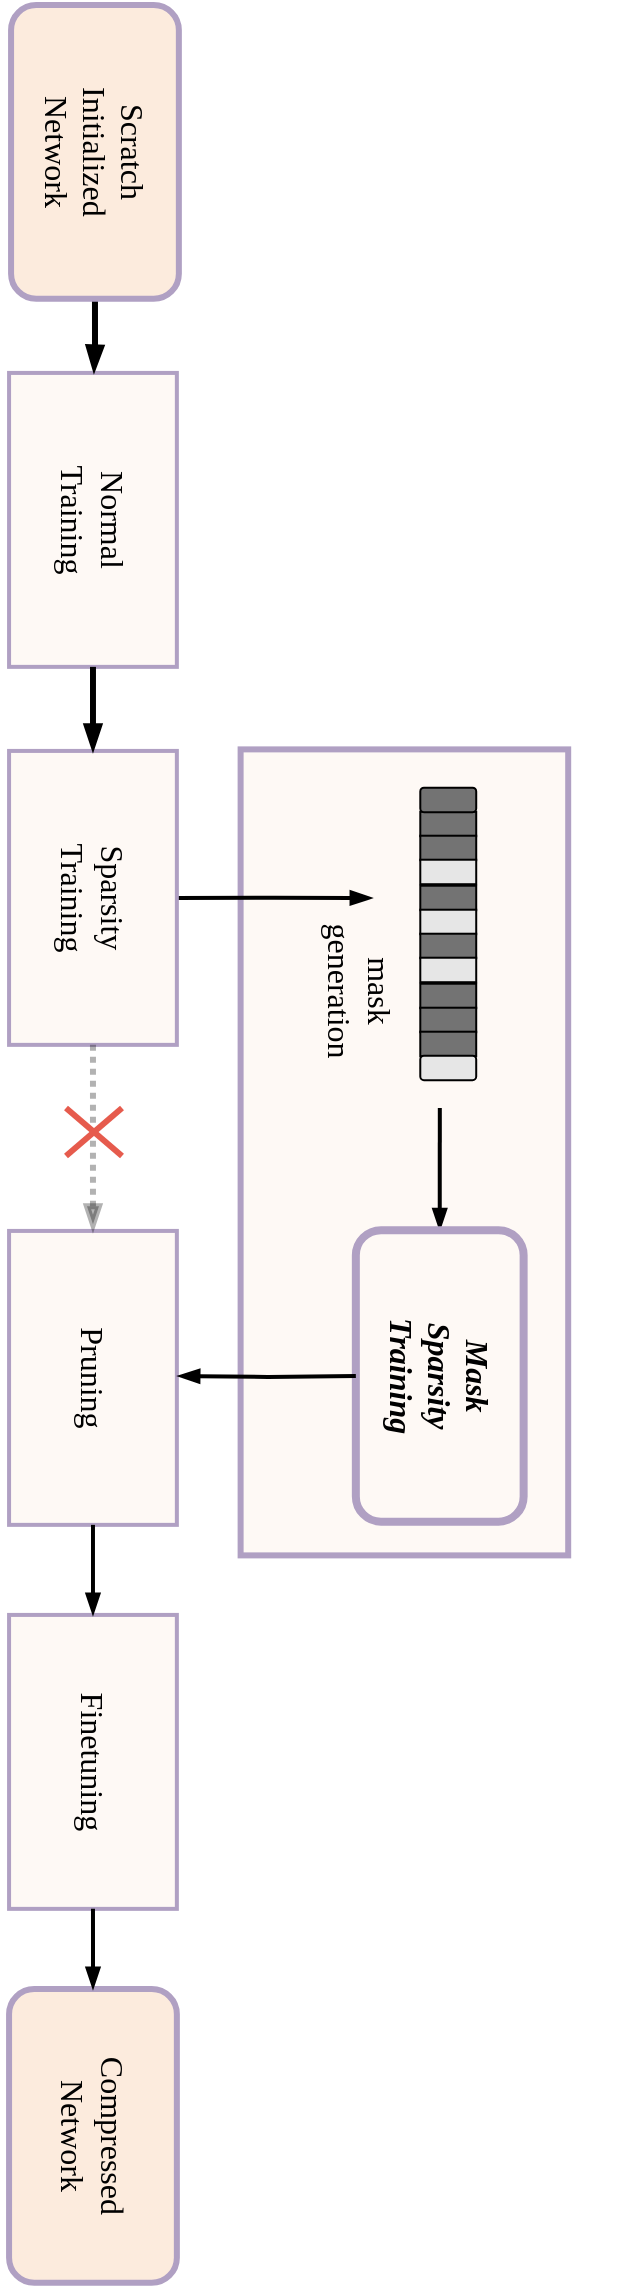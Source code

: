 <mxfile version="15.1.2" type="github">
  <diagram id="virT9COEyi9W4f-WZoW9" name="Page-1">
    <mxGraphModel dx="1502" dy="1716" grid="1" gridSize="10" guides="1" tooltips="1" connect="1" arrows="1" fold="1" page="1" pageScale="1" pageWidth="827" pageHeight="1169" math="0" shadow="0">
      <root>
        <mxCell id="0" />
        <mxCell id="1" parent="0" />
        <mxCell id="7isMHtgnLu8E5VLUzFYS-1" value="" style="group;rotation=90;direction=east;" vertex="1" connectable="0" parent="1">
          <mxGeometry x="-156" y="-743" width="1139" height="316" as="geometry" />
        </mxCell>
        <mxCell id="7isMHtgnLu8E5VLUzFYS-2" value="" style="rounded=0;whiteSpace=wrap;html=1;shadow=0;glass=0;sketch=0;fontFamily=Times New Roman;fontSize=16;strokeWidth=3;direction=east;rotation=90;fillColor=#FEF9F5;strokeColor=#B0A0C3;" vertex="1" parent="7isMHtgnLu8E5VLUzFYS-1">
          <mxGeometry x="411.7" y="81.3" width="403" height="163.79" as="geometry" />
        </mxCell>
        <mxCell id="7isMHtgnLu8E5VLUzFYS-3" value="Normal&lt;br style=&quot;font-size: 16px;&quot;&gt;Training" style="rounded=0;whiteSpace=wrap;html=1;fillColor=#FEF9F5;strokeColor=#B0A0C3;strokeWidth=2;fontFamily=Times New Roman;fontSize=16;direction=east;rotation=90;" vertex="1" parent="7isMHtgnLu8E5VLUzFYS-1">
          <mxGeometry x="384" y="-195" width="146.968" height="83.894" as="geometry" />
        </mxCell>
        <mxCell id="7isMHtgnLu8E5VLUzFYS-4" style="edgeStyle=orthogonalEdgeStyle;rounded=0;orthogonalLoop=1;jettySize=auto;html=1;exitX=0.5;exitY=0;exitDx=0;exitDy=0;fontFamily=Times New Roman;fontSize=16;endArrow=blockThin;endFill=1;strokeWidth=2;entryX=0.5;entryY=0;entryDx=0;entryDy=0;" edge="1" parent="7isMHtgnLu8E5VLUzFYS-1" source="7isMHtgnLu8E5VLUzFYS-5">
          <mxGeometry relative="1" as="geometry">
            <mxPoint x="597" y="36" as="targetPoint" />
          </mxGeometry>
        </mxCell>
        <mxCell id="7isMHtgnLu8E5VLUzFYS-5" value="Sparsity&lt;br style=&quot;font-size: 16px&quot;&gt;Training" style="rounded=0;whiteSpace=wrap;html=1;fillColor=#FEF9F5;strokeColor=#B0A0C3;strokeWidth=2;fontFamily=Times New Roman;fontSize=16;direction=east;rotation=90;" vertex="1" parent="7isMHtgnLu8E5VLUzFYS-1">
          <mxGeometry x="384" y="-6" width="146.968" height="83.894" as="geometry" />
        </mxCell>
        <mxCell id="7isMHtgnLu8E5VLUzFYS-6" style="edgeStyle=orthogonalEdgeStyle;rounded=0;orthogonalLoop=1;jettySize=auto;html=1;exitX=1;exitY=0.5;exitDx=0;exitDy=0;entryX=0;entryY=0.5;entryDx=0;entryDy=0;fontFamily=Times New Roman;fontSize=16;endArrow=blockThin;endFill=1;strokeWidth=3;" edge="1" parent="7isMHtgnLu8E5VLUzFYS-1" source="7isMHtgnLu8E5VLUzFYS-3" target="7isMHtgnLu8E5VLUzFYS-5">
          <mxGeometry relative="1" as="geometry" />
        </mxCell>
        <mxCell id="7isMHtgnLu8E5VLUzFYS-7" value="Pruning" style="rounded=0;whiteSpace=wrap;html=1;fillColor=#FEF9F5;strokeColor=#B0A0C3;strokeWidth=2;fontFamily=Times New Roman;fontSize=16;direction=east;rotation=90;" vertex="1" parent="7isMHtgnLu8E5VLUzFYS-1">
          <mxGeometry x="384" y="234" width="146.968" height="83.894" as="geometry" />
        </mxCell>
        <mxCell id="7isMHtgnLu8E5VLUzFYS-8" style="edgeStyle=orthogonalEdgeStyle;rounded=0;orthogonalLoop=1;jettySize=auto;html=1;exitX=1;exitY=0.5;exitDx=0;exitDy=0;entryX=0;entryY=0.5;entryDx=0;entryDy=0;fontFamily=Times New Roman;fontSize=16;endArrow=blockThin;endFill=1;strokeWidth=3;dashed=1;dashPattern=1 1;opacity=30;" edge="1" parent="7isMHtgnLu8E5VLUzFYS-1" source="7isMHtgnLu8E5VLUzFYS-5" target="7isMHtgnLu8E5VLUzFYS-7">
          <mxGeometry relative="1" as="geometry" />
        </mxCell>
        <mxCell id="7isMHtgnLu8E5VLUzFYS-9" value="Finetuning" style="rounded=0;whiteSpace=wrap;html=1;fillColor=#FEF9F5;strokeColor=#B0A0C3;strokeWidth=2;fontFamily=Times New Roman;fontSize=16;direction=east;rotation=90;" vertex="1" parent="7isMHtgnLu8E5VLUzFYS-1">
          <mxGeometry x="384" y="426" width="146.968" height="83.894" as="geometry" />
        </mxCell>
        <mxCell id="7isMHtgnLu8E5VLUzFYS-10" style="edgeStyle=orthogonalEdgeStyle;rounded=0;orthogonalLoop=1;jettySize=auto;html=1;exitX=1;exitY=0.5;exitDx=0;exitDy=0;entryX=0;entryY=0.5;entryDx=0;entryDy=0;fontFamily=Times New Roman;fontSize=16;endArrow=blockThin;endFill=1;strokeColor=#000000;strokeWidth=2;" edge="1" parent="7isMHtgnLu8E5VLUzFYS-1" source="7isMHtgnLu8E5VLUzFYS-7" target="7isMHtgnLu8E5VLUzFYS-9">
          <mxGeometry relative="1" as="geometry" />
        </mxCell>
        <mxCell id="7isMHtgnLu8E5VLUzFYS-11" style="edgeStyle=orthogonalEdgeStyle;rounded=0;orthogonalLoop=1;jettySize=auto;html=1;exitX=1;exitY=0.5;exitDx=0;exitDy=0;fontFamily=Times New Roman;fontSize=16;endArrow=blockThin;endFill=1;strokeWidth=3;entryX=1;entryY=0.5;entryDx=0;entryDy=0;" edge="1" parent="7isMHtgnLu8E5VLUzFYS-1" source="7isMHtgnLu8E5VLUzFYS-12">
          <mxGeometry relative="1" as="geometry">
            <mxPoint x="458" y="-227" as="targetPoint" />
            <Array as="points">
              <mxPoint x="459" y="-240" />
              <mxPoint x="458" y="-240" />
            </Array>
          </mxGeometry>
        </mxCell>
        <mxCell id="7isMHtgnLu8E5VLUzFYS-12" value="Scratch&lt;br&gt;Initialized&lt;br&gt;Network" style="rounded=1;whiteSpace=wrap;html=1;fontFamily=Times New Roman;fontSize=16;strokeWidth=3;strokeColor=#B0A0C3;fillColor=#FCEBDD;direction=east;rotation=90;" vertex="1" parent="7isMHtgnLu8E5VLUzFYS-1">
          <mxGeometry x="385" y="-379" width="146.968" height="83.894" as="geometry" />
        </mxCell>
        <mxCell id="7isMHtgnLu8E5VLUzFYS-13" value="Compressed&lt;br&gt;Network" style="rounded=1;whiteSpace=wrap;html=1;fontFamily=Times New Roman;fontSize=16;strokeWidth=3;strokeColor=#B0A0C3;fillColor=#FCEBDD;direction=east;rotation=90;" vertex="1" parent="7isMHtgnLu8E5VLUzFYS-1">
          <mxGeometry x="384" y="613" width="146.968" height="83.894" as="geometry" />
        </mxCell>
        <mxCell id="7isMHtgnLu8E5VLUzFYS-14" style="edgeStyle=orthogonalEdgeStyle;rounded=0;orthogonalLoop=1;jettySize=auto;html=1;fontFamily=Times New Roman;fontSize=16;endArrow=blockThin;endFill=1;strokeWidth=2;exitX=1;exitY=0.5;exitDx=0;exitDy=0;" edge="1" parent="7isMHtgnLu8E5VLUzFYS-1" source="7isMHtgnLu8E5VLUzFYS-9" target="7isMHtgnLu8E5VLUzFYS-13">
          <mxGeometry relative="1" as="geometry" />
        </mxCell>
        <mxCell id="7isMHtgnLu8E5VLUzFYS-16" style="edgeStyle=orthogonalEdgeStyle;rounded=0;orthogonalLoop=1;jettySize=auto;html=1;exitX=0;exitY=0.5;exitDx=0;exitDy=0;fontFamily=Times New Roman;fontSize=16;endArrow=none;endFill=0;strokeWidth=2;startArrow=blockThin;startFill=1;entryX=0;entryY=0.5;entryDx=0;entryDy=0;" edge="1" parent="7isMHtgnLu8E5VLUzFYS-1" source="7isMHtgnLu8E5VLUzFYS-17">
          <mxGeometry relative="1" as="geometry">
            <mxPoint x="631" y="141" as="targetPoint" />
            <Array as="points">
              <mxPoint x="631" y="141" />
            </Array>
          </mxGeometry>
        </mxCell>
        <mxCell id="7isMHtgnLu8E5VLUzFYS-18" value="" style="endArrow=none;html=1;fontFamily=Times New Roman;fontSize=16;strokeWidth=3;strokeColor=#E65B4D;" edge="1" parent="7isMHtgnLu8E5VLUzFYS-1">
          <mxGeometry width="50" height="50" relative="1" as="geometry">
            <mxPoint x="444" y="141" as="sourcePoint" />
            <mxPoint x="472" y="165" as="targetPoint" />
          </mxGeometry>
        </mxCell>
        <mxCell id="7isMHtgnLu8E5VLUzFYS-19" value="" style="endArrow=none;html=1;fontFamily=Times New Roman;fontSize=16;strokeWidth=3;strokeColor=#E65B4D;" edge="1" parent="7isMHtgnLu8E5VLUzFYS-1">
          <mxGeometry width="50" height="50" relative="1" as="geometry">
            <mxPoint x="444" y="165" as="sourcePoint" />
            <mxPoint x="472" y="141" as="targetPoint" />
          </mxGeometry>
        </mxCell>
        <mxCell id="7isMHtgnLu8E5VLUzFYS-20" value="" style="whiteSpace=wrap;html=1;fontFamily=Times New Roman;fontSize=16;strokeWidth=1;fillColor=#737373;direction=east;rotation=90;" vertex="1" parent="7isMHtgnLu8E5VLUzFYS-1">
          <mxGeometry x="629" y="-15" width="12.247" height="27.965" as="geometry" />
        </mxCell>
        <mxCell id="7isMHtgnLu8E5VLUzFYS-21" value="" style="whiteSpace=wrap;html=1;fontFamily=Times New Roman;fontSize=16;strokeWidth=1;fillColor=#737373;direction=east;rotation=90;" vertex="1" parent="7isMHtgnLu8E5VLUzFYS-1">
          <mxGeometry x="629" y="-3" width="12.247" height="27.965" as="geometry" />
        </mxCell>
        <mxCell id="7isMHtgnLu8E5VLUzFYS-22" value="" style="whiteSpace=wrap;html=1;fontFamily=Times New Roman;fontSize=16;strokeWidth=1;fillColor=#E6E6E6;direction=east;rotation=90;" vertex="1" parent="7isMHtgnLu8E5VLUzFYS-1">
          <mxGeometry x="629" y="9" width="12.247" height="27.965" as="geometry" />
        </mxCell>
        <mxCell id="7isMHtgnLu8E5VLUzFYS-23" value="" style="whiteSpace=wrap;html=1;fontFamily=Times New Roman;fontSize=16;strokeWidth=1;fillColor=#737373;direction=east;rotation=90;" vertex="1" parent="7isMHtgnLu8E5VLUzFYS-1">
          <mxGeometry x="629" y="22" width="12.247" height="27.965" as="geometry" />
        </mxCell>
        <mxCell id="7isMHtgnLu8E5VLUzFYS-24" value="" style="whiteSpace=wrap;html=1;fontFamily=Times New Roman;fontSize=16;strokeWidth=1;fillColor=#E6E6E6;direction=east;rotation=90;" vertex="1" parent="7isMHtgnLu8E5VLUzFYS-1">
          <mxGeometry x="629" y="34" width="12.247" height="27.965" as="geometry" />
        </mxCell>
        <mxCell id="7isMHtgnLu8E5VLUzFYS-25" value="" style="whiteSpace=wrap;html=1;fontFamily=Times New Roman;fontSize=16;strokeWidth=1;fillColor=#737373;direction=east;rotation=90;" vertex="1" parent="7isMHtgnLu8E5VLUzFYS-1">
          <mxGeometry x="629" y="46" width="12.247" height="27.965" as="geometry" />
        </mxCell>
        <mxCell id="7isMHtgnLu8E5VLUzFYS-26" value="" style="whiteSpace=wrap;html=1;fontFamily=Times New Roman;fontSize=16;strokeWidth=1;fillColor=#E6E6E6;direction=east;rotation=90;" vertex="1" parent="7isMHtgnLu8E5VLUzFYS-1">
          <mxGeometry x="629" y="58" width="12.247" height="27.965" as="geometry" />
        </mxCell>
        <mxCell id="7isMHtgnLu8E5VLUzFYS-27" value="" style="whiteSpace=wrap;html=1;fontFamily=Times New Roman;fontSize=16;strokeWidth=1;fillColor=#737373;direction=east;rotation=90;" vertex="1" parent="7isMHtgnLu8E5VLUzFYS-1">
          <mxGeometry x="629" y="71" width="12.247" height="27.965" as="geometry" />
        </mxCell>
        <mxCell id="7isMHtgnLu8E5VLUzFYS-28" value="" style="whiteSpace=wrap;html=1;fontFamily=Times New Roman;fontSize=16;strokeWidth=1;rounded=1;fillColor=#737373;direction=east;rotation=90;" vertex="1" parent="7isMHtgnLu8E5VLUzFYS-1">
          <mxGeometry x="629" y="-27" width="12.247" height="27.965" as="geometry" />
        </mxCell>
        <mxCell id="7isMHtgnLu8E5VLUzFYS-29" value="" style="whiteSpace=wrap;html=1;fontFamily=Times New Roman;fontSize=16;strokeWidth=1;fillColor=#737373;direction=east;rotation=90;" vertex="1" parent="7isMHtgnLu8E5VLUzFYS-1">
          <mxGeometry x="629" y="83" width="12.247" height="27.965" as="geometry" />
        </mxCell>
        <mxCell id="7isMHtgnLu8E5VLUzFYS-30" value="" style="whiteSpace=wrap;html=1;fontFamily=Times New Roman;fontSize=16;strokeWidth=1;fillColor=#737373;direction=east;rotation=90;" vertex="1" parent="7isMHtgnLu8E5VLUzFYS-1">
          <mxGeometry x="629" y="95" width="12.247" height="27.965" as="geometry" />
        </mxCell>
        <mxCell id="7isMHtgnLu8E5VLUzFYS-31" value="" style="whiteSpace=wrap;html=1;fontFamily=Times New Roman;fontSize=16;strokeWidth=1;rounded=1;glass=0;sketch=0;shadow=0;fillColor=#E6E6E6;direction=east;rotation=90;" vertex="1" parent="7isMHtgnLu8E5VLUzFYS-1">
          <mxGeometry x="629" y="107" width="12.247" height="27.965" as="geometry" />
        </mxCell>
        <mxCell id="7isMHtgnLu8E5VLUzFYS-32" value="mask&lt;br&gt;generation" style="text;html=1;align=center;verticalAlign=middle;resizable=0;points=[];autosize=1;strokeColor=none;fillColor=none;fontSize=16;fontFamily=Times New Roman;rotation=90;" vertex="1" parent="7isMHtgnLu8E5VLUzFYS-1">
          <mxGeometry x="551" y="62" width="80" height="40" as="geometry" />
        </mxCell>
        <mxCell id="7isMHtgnLu8E5VLUzFYS-17" value="&lt;b&gt;&lt;i&gt;Mask&lt;br&gt;Sparsity&lt;br&gt;Training&lt;/i&gt;&lt;/b&gt;" style="rounded=1;whiteSpace=wrap;html=1;fillColor=#FEF9F5;strokeColor=#B0A0C3;strokeWidth=4;fontFamily=Times New Roman;fontSize=16;direction=east;rotation=90;" vertex="1" parent="7isMHtgnLu8E5VLUzFYS-1">
          <mxGeometry x="558" y="233" width="145.743" height="83.894" as="geometry" />
        </mxCell>
        <mxCell id="7isMHtgnLu8E5VLUzFYS-40" style="edgeStyle=orthogonalEdgeStyle;rounded=0;orthogonalLoop=1;jettySize=auto;html=1;exitX=0.5;exitY=1;exitDx=0;exitDy=0;fontFamily=Times New Roman;fontSize=16;endArrow=none;endFill=0;strokeWidth=2;entryX=0.5;entryY=1;entryDx=0;entryDy=0;startArrow=blockThin;startFill=1;" edge="1" parent="7isMHtgnLu8E5VLUzFYS-1" target="7isMHtgnLu8E5VLUzFYS-17">
          <mxGeometry relative="1" as="geometry">
            <mxPoint x="560" y="276" as="targetPoint" />
            <mxPoint x="500" y="275" as="sourcePoint" />
          </mxGeometry>
        </mxCell>
      </root>
    </mxGraphModel>
  </diagram>
</mxfile>
